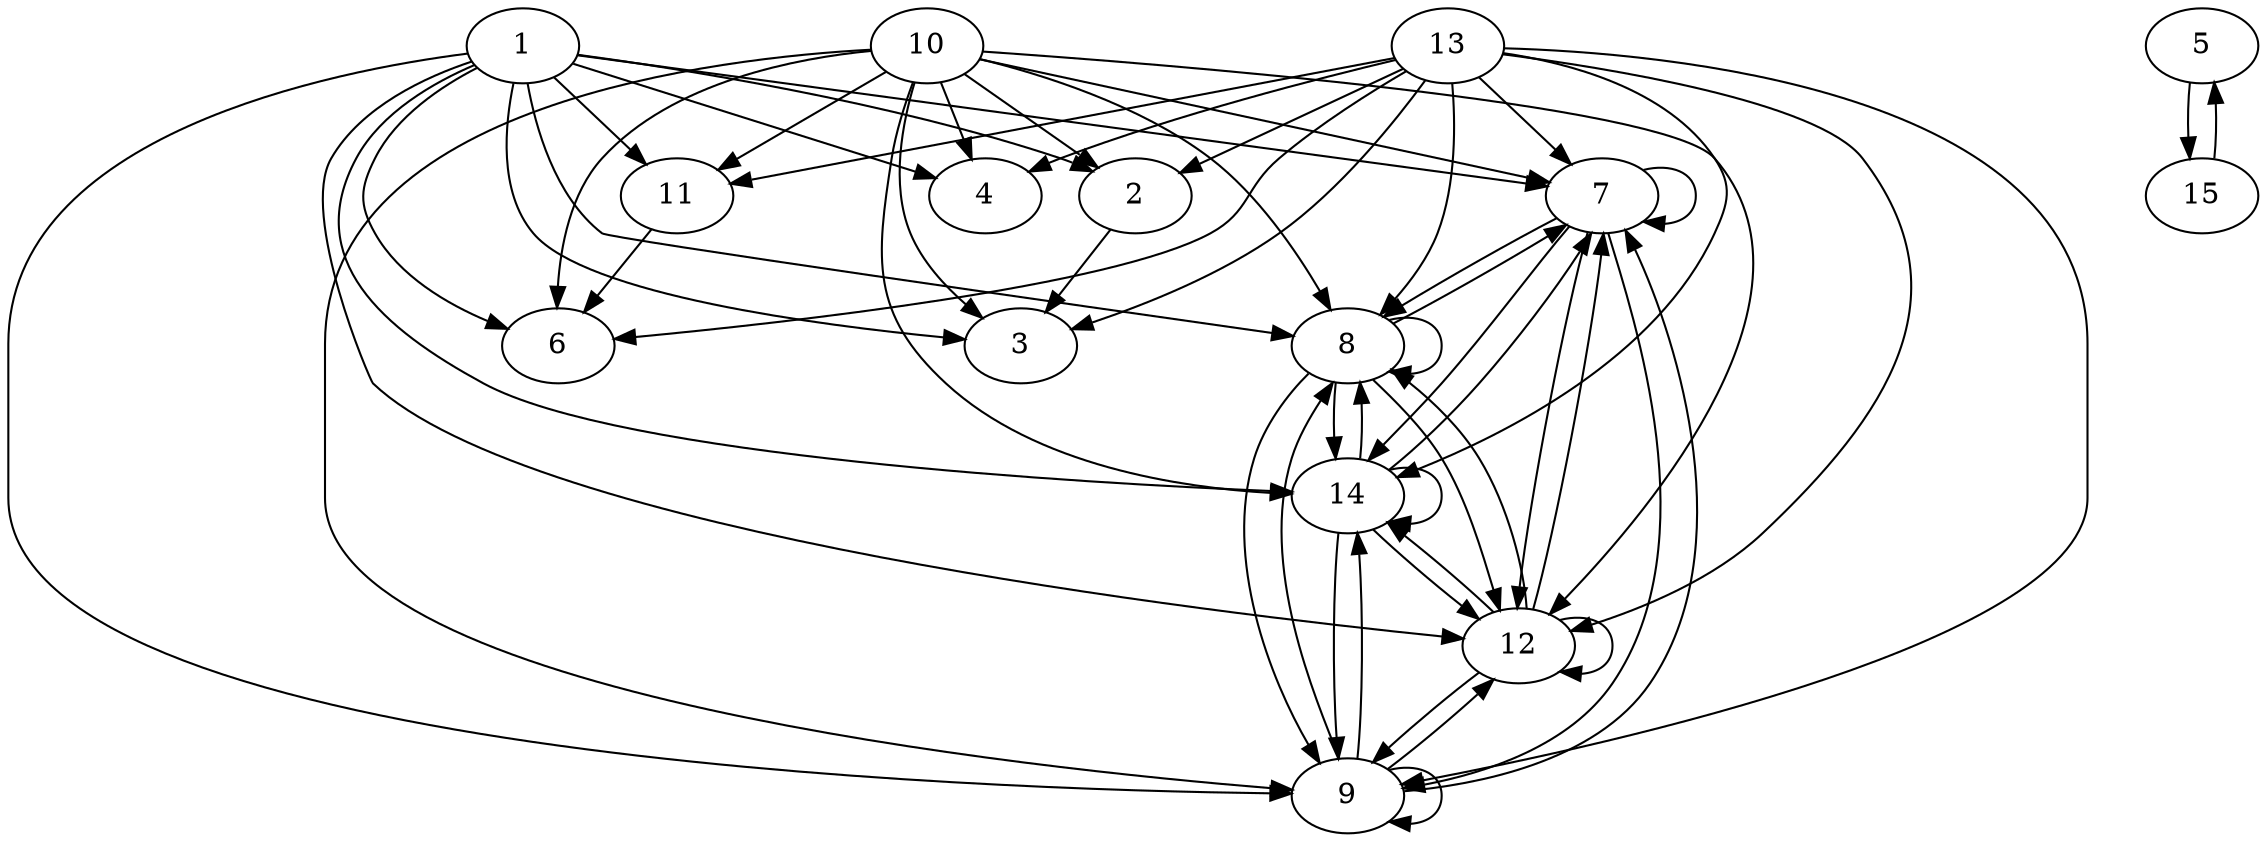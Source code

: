 digraph "src/../output/lab2/matrix-4/graph.gv" {
	1
	2
	3
	4
	5
	6
	7
	8
	9
	10
	11
	12
	13
	14
	15
	1 -> 2
	1 -> 3
	1 -> 4
	1 -> 6
	1 -> 7
	1 -> 8
	1 -> 9
	1 -> 11
	1 -> 12
	1 -> 14
	2 -> 3
	5 -> 15
	7 -> 7
	7 -> 8
	7 -> 9
	7 -> 12
	7 -> 14
	8 -> 7
	8 -> 8
	8 -> 9
	8 -> 12
	8 -> 14
	9 -> 7
	9 -> 8
	9 -> 9
	9 -> 12
	9 -> 14
	10 -> 2
	10 -> 3
	10 -> 4
	10 -> 6
	10 -> 7
	10 -> 8
	10 -> 9
	10 -> 11
	10 -> 12
	10 -> 14
	11 -> 6
	12 -> 7
	12 -> 8
	12 -> 9
	12 -> 12
	12 -> 14
	13 -> 2
	13 -> 3
	13 -> 4
	13 -> 6
	13 -> 7
	13 -> 8
	13 -> 9
	13 -> 11
	13 -> 12
	13 -> 14
	14 -> 7
	14 -> 8
	14 -> 9
	14 -> 12
	14 -> 14
	15 -> 5
}
